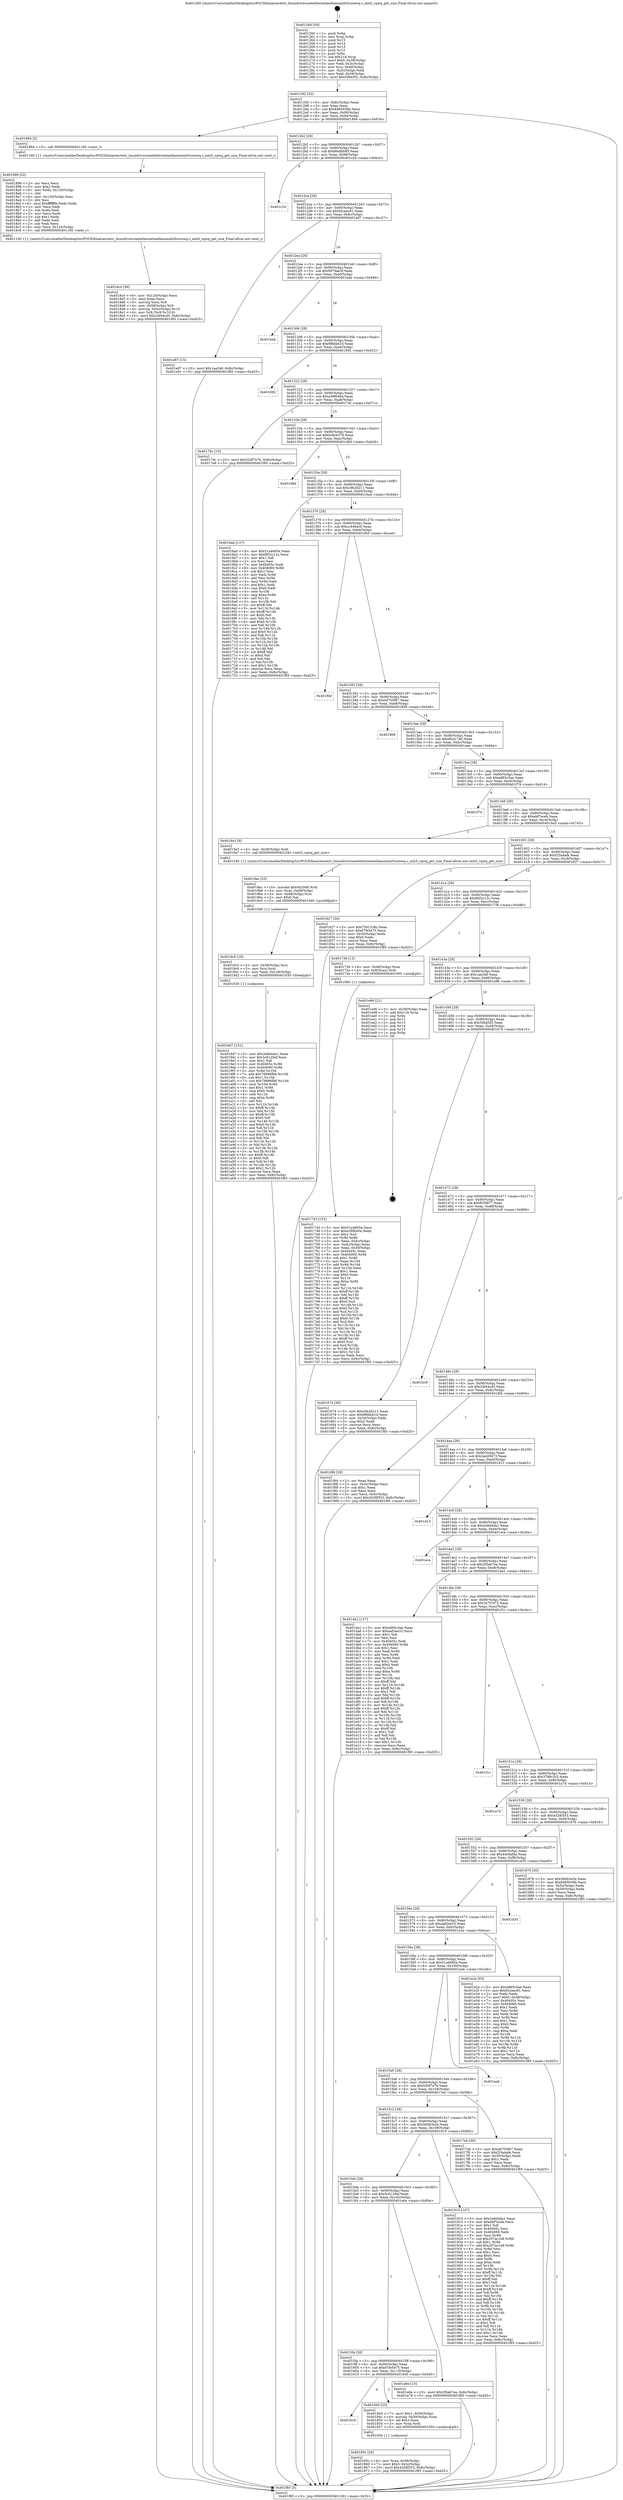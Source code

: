 digraph "0x401260" {
  label = "0x401260 (/mnt/c/Users/mathe/Desktop/tcc/POCII/binaries/extr_linuxdriversnetethernetmellanoxmlx5corewq.c_mlx5_cqwq_get_size_Final-ollvm.out::main(0))"
  labelloc = "t"
  node[shape=record]

  Entry [label="",width=0.3,height=0.3,shape=circle,fillcolor=black,style=filled]
  "0x401292" [label="{
     0x401292 [32]\l
     | [instrs]\l
     &nbsp;&nbsp;0x401292 \<+6\>: mov -0x8c(%rbp),%eax\l
     &nbsp;&nbsp;0x401298 \<+2\>: mov %eax,%ecx\l
     &nbsp;&nbsp;0x40129a \<+6\>: sub $0x8485039b,%ecx\l
     &nbsp;&nbsp;0x4012a0 \<+6\>: mov %eax,-0x90(%rbp)\l
     &nbsp;&nbsp;0x4012a6 \<+6\>: mov %ecx,-0x94(%rbp)\l
     &nbsp;&nbsp;0x4012ac \<+6\>: je 0000000000401894 \<main+0x634\>\l
  }"]
  "0x401894" [label="{
     0x401894 [5]\l
     | [instrs]\l
     &nbsp;&nbsp;0x401894 \<+5\>: call 0000000000401160 \<next_i\>\l
     | [calls]\l
     &nbsp;&nbsp;0x401160 \{1\} (/mnt/c/Users/mathe/Desktop/tcc/POCII/binaries/extr_linuxdriversnetethernetmellanoxmlx5corewq.c_mlx5_cqwq_get_size_Final-ollvm.out::next_i)\l
  }"]
  "0x4012b2" [label="{
     0x4012b2 [28]\l
     | [instrs]\l
     &nbsp;&nbsp;0x4012b2 \<+5\>: jmp 00000000004012b7 \<main+0x57\>\l
     &nbsp;&nbsp;0x4012b7 \<+6\>: mov -0x90(%rbp),%eax\l
     &nbsp;&nbsp;0x4012bd \<+5\>: sub $0x86afbb85,%eax\l
     &nbsp;&nbsp;0x4012c2 \<+6\>: mov %eax,-0x98(%rbp)\l
     &nbsp;&nbsp;0x4012c8 \<+6\>: je 0000000000401c24 \<main+0x9c4\>\l
  }"]
  Exit [label="",width=0.3,height=0.3,shape=circle,fillcolor=black,style=filled,peripheries=2]
  "0x401c24" [label="{
     0x401c24\l
  }", style=dashed]
  "0x4012ce" [label="{
     0x4012ce [28]\l
     | [instrs]\l
     &nbsp;&nbsp;0x4012ce \<+5\>: jmp 00000000004012d3 \<main+0x73\>\l
     &nbsp;&nbsp;0x4012d3 \<+6\>: mov -0x90(%rbp),%eax\l
     &nbsp;&nbsp;0x4012d9 \<+5\>: sub $0x92ceec81,%eax\l
     &nbsp;&nbsp;0x4012de \<+6\>: mov %eax,-0x9c(%rbp)\l
     &nbsp;&nbsp;0x4012e4 \<+6\>: je 0000000000401e87 \<main+0xc27\>\l
  }"]
  "0x4019d7" [label="{
     0x4019d7 [151]\l
     | [instrs]\l
     &nbsp;&nbsp;0x4019d7 \<+5\>: mov $0x2e8d4da1,%eax\l
     &nbsp;&nbsp;0x4019dc \<+5\>: mov $0x5c6129ef,%ecx\l
     &nbsp;&nbsp;0x4019e1 \<+2\>: mov $0x1,%dl\l
     &nbsp;&nbsp;0x4019e3 \<+8\>: mov 0x40405c,%r8d\l
     &nbsp;&nbsp;0x4019eb \<+8\>: mov 0x404060,%r9d\l
     &nbsp;&nbsp;0x4019f3 \<+3\>: mov %r8d,%r10d\l
     &nbsp;&nbsp;0x4019f6 \<+7\>: add $0x78896fb6,%r10d\l
     &nbsp;&nbsp;0x4019fd \<+4\>: sub $0x1,%r10d\l
     &nbsp;&nbsp;0x401a01 \<+7\>: sub $0x78896fb6,%r10d\l
     &nbsp;&nbsp;0x401a08 \<+4\>: imul %r10d,%r8d\l
     &nbsp;&nbsp;0x401a0c \<+4\>: and $0x1,%r8d\l
     &nbsp;&nbsp;0x401a10 \<+4\>: cmp $0x0,%r8d\l
     &nbsp;&nbsp;0x401a14 \<+4\>: sete %r11b\l
     &nbsp;&nbsp;0x401a18 \<+4\>: cmp $0xa,%r9d\l
     &nbsp;&nbsp;0x401a1c \<+3\>: setl %bl\l
     &nbsp;&nbsp;0x401a1f \<+3\>: mov %r11b,%r14b\l
     &nbsp;&nbsp;0x401a22 \<+4\>: xor $0xff,%r14b\l
     &nbsp;&nbsp;0x401a26 \<+3\>: mov %bl,%r15b\l
     &nbsp;&nbsp;0x401a29 \<+4\>: xor $0xff,%r15b\l
     &nbsp;&nbsp;0x401a2d \<+3\>: xor $0x0,%dl\l
     &nbsp;&nbsp;0x401a30 \<+3\>: mov %r14b,%r12b\l
     &nbsp;&nbsp;0x401a33 \<+4\>: and $0x0,%r12b\l
     &nbsp;&nbsp;0x401a37 \<+3\>: and %dl,%r11b\l
     &nbsp;&nbsp;0x401a3a \<+3\>: mov %r15b,%r13b\l
     &nbsp;&nbsp;0x401a3d \<+4\>: and $0x0,%r13b\l
     &nbsp;&nbsp;0x401a41 \<+2\>: and %dl,%bl\l
     &nbsp;&nbsp;0x401a43 \<+3\>: or %r11b,%r12b\l
     &nbsp;&nbsp;0x401a46 \<+3\>: or %bl,%r13b\l
     &nbsp;&nbsp;0x401a49 \<+3\>: xor %r13b,%r12b\l
     &nbsp;&nbsp;0x401a4c \<+3\>: or %r15b,%r14b\l
     &nbsp;&nbsp;0x401a4f \<+4\>: xor $0xff,%r14b\l
     &nbsp;&nbsp;0x401a53 \<+3\>: or $0x0,%dl\l
     &nbsp;&nbsp;0x401a56 \<+3\>: and %dl,%r14b\l
     &nbsp;&nbsp;0x401a59 \<+3\>: or %r14b,%r12b\l
     &nbsp;&nbsp;0x401a5c \<+4\>: test $0x1,%r12b\l
     &nbsp;&nbsp;0x401a60 \<+3\>: cmovne %ecx,%eax\l
     &nbsp;&nbsp;0x401a63 \<+6\>: mov %eax,-0x8c(%rbp)\l
     &nbsp;&nbsp;0x401a69 \<+5\>: jmp 0000000000401f85 \<main+0xd25\>\l
  }"]
  "0x401e87" [label="{
     0x401e87 [15]\l
     | [instrs]\l
     &nbsp;&nbsp;0x401e87 \<+10\>: movl $0x1aa348,-0x8c(%rbp)\l
     &nbsp;&nbsp;0x401e91 \<+5\>: jmp 0000000000401f85 \<main+0xd25\>\l
  }"]
  "0x4012ea" [label="{
     0x4012ea [28]\l
     | [instrs]\l
     &nbsp;&nbsp;0x4012ea \<+5\>: jmp 00000000004012ef \<main+0x8f\>\l
     &nbsp;&nbsp;0x4012ef \<+6\>: mov -0x90(%rbp),%eax\l
     &nbsp;&nbsp;0x4012f5 \<+5\>: sub $0x9979ae3f,%eax\l
     &nbsp;&nbsp;0x4012fa \<+6\>: mov %eax,-0xa0(%rbp)\l
     &nbsp;&nbsp;0x401300 \<+6\>: je 0000000000401bab \<main+0x94b\>\l
  }"]
  "0x4019c5" [label="{
     0x4019c5 [18]\l
     | [instrs]\l
     &nbsp;&nbsp;0x4019c5 \<+4\>: mov -0x58(%rbp),%rsi\l
     &nbsp;&nbsp;0x4019c9 \<+3\>: mov %rsi,%rdi\l
     &nbsp;&nbsp;0x4019cc \<+6\>: mov %eax,-0x128(%rbp)\l
     &nbsp;&nbsp;0x4019d2 \<+5\>: call 0000000000401030 \<free@plt\>\l
     | [calls]\l
     &nbsp;&nbsp;0x401030 \{1\} (unknown)\l
  }"]
  "0x401bab" [label="{
     0x401bab\l
  }", style=dashed]
  "0x401306" [label="{
     0x401306 [28]\l
     | [instrs]\l
     &nbsp;&nbsp;0x401306 \<+5\>: jmp 000000000040130b \<main+0xab\>\l
     &nbsp;&nbsp;0x40130b \<+6\>: mov -0x90(%rbp),%eax\l
     &nbsp;&nbsp;0x401311 \<+5\>: sub $0x9f6bbb1d,%eax\l
     &nbsp;&nbsp;0x401316 \<+6\>: mov %eax,-0xa4(%rbp)\l
     &nbsp;&nbsp;0x40131c \<+6\>: je 0000000000401692 \<main+0x432\>\l
  }"]
  "0x4019ac" [label="{
     0x4019ac [25]\l
     | [instrs]\l
     &nbsp;&nbsp;0x4019ac \<+10\>: movabs $0x4020d6,%rdi\l
     &nbsp;&nbsp;0x4019b6 \<+4\>: mov %rax,-0x68(%rbp)\l
     &nbsp;&nbsp;0x4019ba \<+4\>: mov -0x68(%rbp),%rsi\l
     &nbsp;&nbsp;0x4019be \<+2\>: mov $0x0,%al\l
     &nbsp;&nbsp;0x4019c0 \<+5\>: call 0000000000401040 \<printf@plt\>\l
     | [calls]\l
     &nbsp;&nbsp;0x401040 \{1\} (unknown)\l
  }"]
  "0x401692" [label="{
     0x401692\l
  }", style=dashed]
  "0x401322" [label="{
     0x401322 [28]\l
     | [instrs]\l
     &nbsp;&nbsp;0x401322 \<+5\>: jmp 0000000000401327 \<main+0xc7\>\l
     &nbsp;&nbsp;0x401327 \<+6\>: mov -0x90(%rbp),%eax\l
     &nbsp;&nbsp;0x40132d \<+5\>: sub $0xa58f640a,%eax\l
     &nbsp;&nbsp;0x401332 \<+6\>: mov %eax,-0xa8(%rbp)\l
     &nbsp;&nbsp;0x401338 \<+6\>: je 00000000004017dc \<main+0x57c\>\l
  }"]
  "0x4018cd" [label="{
     0x4018cd [39]\l
     | [instrs]\l
     &nbsp;&nbsp;0x4018cd \<+6\>: mov -0x124(%rbp),%ecx\l
     &nbsp;&nbsp;0x4018d3 \<+3\>: imul %eax,%ecx\l
     &nbsp;&nbsp;0x4018d6 \<+3\>: movslq %ecx,%r8\l
     &nbsp;&nbsp;0x4018d9 \<+4\>: mov -0x58(%rbp),%r9\l
     &nbsp;&nbsp;0x4018dd \<+4\>: movslq -0x5c(%rbp),%r10\l
     &nbsp;&nbsp;0x4018e1 \<+4\>: mov %r8,(%r9,%r10,8)\l
     &nbsp;&nbsp;0x4018e5 \<+10\>: movl $0x24f44cd5,-0x8c(%rbp)\l
     &nbsp;&nbsp;0x4018ef \<+5\>: jmp 0000000000401f85 \<main+0xd25\>\l
  }"]
  "0x4017dc" [label="{
     0x4017dc [15]\l
     | [instrs]\l
     &nbsp;&nbsp;0x4017dc \<+10\>: movl $0x520f7e7b,-0x8c(%rbp)\l
     &nbsp;&nbsp;0x4017e6 \<+5\>: jmp 0000000000401f85 \<main+0xd25\>\l
  }"]
  "0x40133e" [label="{
     0x40133e [28]\l
     | [instrs]\l
     &nbsp;&nbsp;0x40133e \<+5\>: jmp 0000000000401343 \<main+0xe3\>\l
     &nbsp;&nbsp;0x401343 \<+6\>: mov -0x90(%rbp),%eax\l
     &nbsp;&nbsp;0x401349 \<+5\>: sub $0xbc8c6379,%eax\l
     &nbsp;&nbsp;0x40134e \<+6\>: mov %eax,-0xac(%rbp)\l
     &nbsp;&nbsp;0x401354 \<+6\>: je 0000000000401d8d \<main+0xb2d\>\l
  }"]
  "0x401899" [label="{
     0x401899 [52]\l
     | [instrs]\l
     &nbsp;&nbsp;0x401899 \<+2\>: xor %ecx,%ecx\l
     &nbsp;&nbsp;0x40189b \<+5\>: mov $0x2,%edx\l
     &nbsp;&nbsp;0x4018a0 \<+6\>: mov %edx,-0x120(%rbp)\l
     &nbsp;&nbsp;0x4018a6 \<+1\>: cltd\l
     &nbsp;&nbsp;0x4018a7 \<+6\>: mov -0x120(%rbp),%esi\l
     &nbsp;&nbsp;0x4018ad \<+2\>: idiv %esi\l
     &nbsp;&nbsp;0x4018af \<+6\>: imul $0xfffffffe,%edx,%edx\l
     &nbsp;&nbsp;0x4018b5 \<+2\>: mov %ecx,%edi\l
     &nbsp;&nbsp;0x4018b7 \<+2\>: sub %edx,%edi\l
     &nbsp;&nbsp;0x4018b9 \<+2\>: mov %ecx,%edx\l
     &nbsp;&nbsp;0x4018bb \<+3\>: sub $0x1,%edx\l
     &nbsp;&nbsp;0x4018be \<+2\>: add %edx,%edi\l
     &nbsp;&nbsp;0x4018c0 \<+2\>: sub %edi,%ecx\l
     &nbsp;&nbsp;0x4018c2 \<+6\>: mov %ecx,-0x124(%rbp)\l
     &nbsp;&nbsp;0x4018c8 \<+5\>: call 0000000000401160 \<next_i\>\l
     | [calls]\l
     &nbsp;&nbsp;0x401160 \{1\} (/mnt/c/Users/mathe/Desktop/tcc/POCII/binaries/extr_linuxdriversnetethernetmellanoxmlx5corewq.c_mlx5_cqwq_get_size_Final-ollvm.out::next_i)\l
  }"]
  "0x401d8d" [label="{
     0x401d8d\l
  }", style=dashed]
  "0x40135a" [label="{
     0x40135a [28]\l
     | [instrs]\l
     &nbsp;&nbsp;0x40135a \<+5\>: jmp 000000000040135f \<main+0xff\>\l
     &nbsp;&nbsp;0x40135f \<+6\>: mov -0x90(%rbp),%eax\l
     &nbsp;&nbsp;0x401365 \<+5\>: sub $0xc9b26211,%eax\l
     &nbsp;&nbsp;0x40136a \<+6\>: mov %eax,-0xb0(%rbp)\l
     &nbsp;&nbsp;0x401370 \<+6\>: je 00000000004016ad \<main+0x44d\>\l
  }"]
  "0x40185c" [label="{
     0x40185c [26]\l
     | [instrs]\l
     &nbsp;&nbsp;0x40185c \<+4\>: mov %rax,-0x58(%rbp)\l
     &nbsp;&nbsp;0x401860 \<+7\>: movl $0x0,-0x5c(%rbp)\l
     &nbsp;&nbsp;0x401867 \<+10\>: movl $0x4328f353,-0x8c(%rbp)\l
     &nbsp;&nbsp;0x401871 \<+5\>: jmp 0000000000401f85 \<main+0xd25\>\l
  }"]
  "0x4016ad" [label="{
     0x4016ad [137]\l
     | [instrs]\l
     &nbsp;&nbsp;0x4016ad \<+5\>: mov $0x51a4665e,%eax\l
     &nbsp;&nbsp;0x4016b2 \<+5\>: mov $0xf602c12c,%ecx\l
     &nbsp;&nbsp;0x4016b7 \<+2\>: mov $0x1,%dl\l
     &nbsp;&nbsp;0x4016b9 \<+2\>: xor %esi,%esi\l
     &nbsp;&nbsp;0x4016bb \<+7\>: mov 0x40405c,%edi\l
     &nbsp;&nbsp;0x4016c2 \<+8\>: mov 0x404060,%r8d\l
     &nbsp;&nbsp;0x4016ca \<+3\>: sub $0x1,%esi\l
     &nbsp;&nbsp;0x4016cd \<+3\>: mov %edi,%r9d\l
     &nbsp;&nbsp;0x4016d0 \<+3\>: add %esi,%r9d\l
     &nbsp;&nbsp;0x4016d3 \<+4\>: imul %r9d,%edi\l
     &nbsp;&nbsp;0x4016d7 \<+3\>: and $0x1,%edi\l
     &nbsp;&nbsp;0x4016da \<+3\>: cmp $0x0,%edi\l
     &nbsp;&nbsp;0x4016dd \<+4\>: sete %r10b\l
     &nbsp;&nbsp;0x4016e1 \<+4\>: cmp $0xa,%r8d\l
     &nbsp;&nbsp;0x4016e5 \<+4\>: setl %r11b\l
     &nbsp;&nbsp;0x4016e9 \<+3\>: mov %r10b,%bl\l
     &nbsp;&nbsp;0x4016ec \<+3\>: xor $0xff,%bl\l
     &nbsp;&nbsp;0x4016ef \<+3\>: mov %r11b,%r14b\l
     &nbsp;&nbsp;0x4016f2 \<+4\>: xor $0xff,%r14b\l
     &nbsp;&nbsp;0x4016f6 \<+3\>: xor $0x0,%dl\l
     &nbsp;&nbsp;0x4016f9 \<+3\>: mov %bl,%r15b\l
     &nbsp;&nbsp;0x4016fc \<+4\>: and $0x0,%r15b\l
     &nbsp;&nbsp;0x401700 \<+3\>: and %dl,%r10b\l
     &nbsp;&nbsp;0x401703 \<+3\>: mov %r14b,%r12b\l
     &nbsp;&nbsp;0x401706 \<+4\>: and $0x0,%r12b\l
     &nbsp;&nbsp;0x40170a \<+3\>: and %dl,%r11b\l
     &nbsp;&nbsp;0x40170d \<+3\>: or %r10b,%r15b\l
     &nbsp;&nbsp;0x401710 \<+3\>: or %r11b,%r12b\l
     &nbsp;&nbsp;0x401713 \<+3\>: xor %r12b,%r15b\l
     &nbsp;&nbsp;0x401716 \<+3\>: or %r14b,%bl\l
     &nbsp;&nbsp;0x401719 \<+3\>: xor $0xff,%bl\l
     &nbsp;&nbsp;0x40171c \<+3\>: or $0x0,%dl\l
     &nbsp;&nbsp;0x40171f \<+2\>: and %dl,%bl\l
     &nbsp;&nbsp;0x401721 \<+3\>: or %bl,%r15b\l
     &nbsp;&nbsp;0x401724 \<+4\>: test $0x1,%r15b\l
     &nbsp;&nbsp;0x401728 \<+3\>: cmovne %ecx,%eax\l
     &nbsp;&nbsp;0x40172b \<+6\>: mov %eax,-0x8c(%rbp)\l
     &nbsp;&nbsp;0x401731 \<+5\>: jmp 0000000000401f85 \<main+0xd25\>\l
  }"]
  "0x401376" [label="{
     0x401376 [28]\l
     | [instrs]\l
     &nbsp;&nbsp;0x401376 \<+5\>: jmp 000000000040137b \<main+0x11b\>\l
     &nbsp;&nbsp;0x40137b \<+6\>: mov -0x90(%rbp),%eax\l
     &nbsp;&nbsp;0x401381 \<+5\>: sub $0xcc446ec0,%eax\l
     &nbsp;&nbsp;0x401386 \<+6\>: mov %eax,-0xb4(%rbp)\l
     &nbsp;&nbsp;0x40138c \<+6\>: je 0000000000401f0d \<main+0xcad\>\l
  }"]
  "0x401616" [label="{
     0x401616\l
  }", style=dashed]
  "0x401f0d" [label="{
     0x401f0d\l
  }", style=dashed]
  "0x401392" [label="{
     0x401392 [28]\l
     | [instrs]\l
     &nbsp;&nbsp;0x401392 \<+5\>: jmp 0000000000401397 \<main+0x137\>\l
     &nbsp;&nbsp;0x401397 \<+6\>: mov -0x90(%rbp),%eax\l
     &nbsp;&nbsp;0x40139d \<+5\>: sub $0xdd705f67,%eax\l
     &nbsp;&nbsp;0x4013a2 \<+6\>: mov %eax,-0xb8(%rbp)\l
     &nbsp;&nbsp;0x4013a8 \<+6\>: je 0000000000401809 \<main+0x5a9\>\l
  }"]
  "0x401845" [label="{
     0x401845 [23]\l
     | [instrs]\l
     &nbsp;&nbsp;0x401845 \<+7\>: movl $0x1,-0x50(%rbp)\l
     &nbsp;&nbsp;0x40184c \<+4\>: movslq -0x50(%rbp),%rax\l
     &nbsp;&nbsp;0x401850 \<+4\>: shl $0x3,%rax\l
     &nbsp;&nbsp;0x401854 \<+3\>: mov %rax,%rdi\l
     &nbsp;&nbsp;0x401857 \<+5\>: call 0000000000401050 \<malloc@plt\>\l
     | [calls]\l
     &nbsp;&nbsp;0x401050 \{1\} (unknown)\l
  }"]
  "0x401809" [label="{
     0x401809\l
  }", style=dashed]
  "0x4013ae" [label="{
     0x4013ae [28]\l
     | [instrs]\l
     &nbsp;&nbsp;0x4013ae \<+5\>: jmp 00000000004013b3 \<main+0x153\>\l
     &nbsp;&nbsp;0x4013b3 \<+6\>: mov -0x90(%rbp),%eax\l
     &nbsp;&nbsp;0x4013b9 \<+5\>: sub $0xdfcd1740,%eax\l
     &nbsp;&nbsp;0x4013be \<+6\>: mov %eax,-0xbc(%rbp)\l
     &nbsp;&nbsp;0x4013c4 \<+6\>: je 0000000000401aae \<main+0x84e\>\l
  }"]
  "0x4015fa" [label="{
     0x4015fa [28]\l
     | [instrs]\l
     &nbsp;&nbsp;0x4015fa \<+5\>: jmp 00000000004015ff \<main+0x39f\>\l
     &nbsp;&nbsp;0x4015ff \<+6\>: mov -0x90(%rbp),%eax\l
     &nbsp;&nbsp;0x401605 \<+5\>: sub $0x67fe5e75,%eax\l
     &nbsp;&nbsp;0x40160a \<+6\>: mov %eax,-0x110(%rbp)\l
     &nbsp;&nbsp;0x401610 \<+6\>: je 0000000000401845 \<main+0x5e5\>\l
  }"]
  "0x401aae" [label="{
     0x401aae\l
  }", style=dashed]
  "0x4013ca" [label="{
     0x4013ca [28]\l
     | [instrs]\l
     &nbsp;&nbsp;0x4013ca \<+5\>: jmp 00000000004013cf \<main+0x16f\>\l
     &nbsp;&nbsp;0x4013cf \<+6\>: mov -0x90(%rbp),%eax\l
     &nbsp;&nbsp;0x4013d5 \<+5\>: sub $0xe885c5ae,%eax\l
     &nbsp;&nbsp;0x4013da \<+6\>: mov %eax,-0xc0(%rbp)\l
     &nbsp;&nbsp;0x4013e0 \<+6\>: je 0000000000401f74 \<main+0xd14\>\l
  }"]
  "0x401a6e" [label="{
     0x401a6e [15]\l
     | [instrs]\l
     &nbsp;&nbsp;0x401a6e \<+10\>: movl $0x2f5ab7ea,-0x8c(%rbp)\l
     &nbsp;&nbsp;0x401a78 \<+5\>: jmp 0000000000401f85 \<main+0xd25\>\l
  }"]
  "0x401f74" [label="{
     0x401f74\l
  }", style=dashed]
  "0x4013e6" [label="{
     0x4013e6 [28]\l
     | [instrs]\l
     &nbsp;&nbsp;0x4013e6 \<+5\>: jmp 00000000004013eb \<main+0x18b\>\l
     &nbsp;&nbsp;0x4013eb \<+6\>: mov -0x90(%rbp),%eax\l
     &nbsp;&nbsp;0x4013f1 \<+5\>: sub $0xebf7eceb,%eax\l
     &nbsp;&nbsp;0x4013f6 \<+6\>: mov %eax,-0xc4(%rbp)\l
     &nbsp;&nbsp;0x4013fc \<+6\>: je 00000000004019a3 \<main+0x743\>\l
  }"]
  "0x4015de" [label="{
     0x4015de [28]\l
     | [instrs]\l
     &nbsp;&nbsp;0x4015de \<+5\>: jmp 00000000004015e3 \<main+0x383\>\l
     &nbsp;&nbsp;0x4015e3 \<+6\>: mov -0x90(%rbp),%eax\l
     &nbsp;&nbsp;0x4015e9 \<+5\>: sub $0x5c6129ef,%eax\l
     &nbsp;&nbsp;0x4015ee \<+6\>: mov %eax,-0x10c(%rbp)\l
     &nbsp;&nbsp;0x4015f4 \<+6\>: je 0000000000401a6e \<main+0x80e\>\l
  }"]
  "0x4019a3" [label="{
     0x4019a3 [9]\l
     | [instrs]\l
     &nbsp;&nbsp;0x4019a3 \<+4\>: mov -0x58(%rbp),%rdi\l
     &nbsp;&nbsp;0x4019a7 \<+5\>: call 0000000000401240 \<mlx5_cqwq_get_size\>\l
     | [calls]\l
     &nbsp;&nbsp;0x401240 \{1\} (/mnt/c/Users/mathe/Desktop/tcc/POCII/binaries/extr_linuxdriversnetethernetmellanoxmlx5corewq.c_mlx5_cqwq_get_size_Final-ollvm.out::mlx5_cqwq_get_size)\l
  }"]
  "0x401402" [label="{
     0x401402 [28]\l
     | [instrs]\l
     &nbsp;&nbsp;0x401402 \<+5\>: jmp 0000000000401407 \<main+0x1a7\>\l
     &nbsp;&nbsp;0x401407 \<+6\>: mov -0x90(%rbp),%eax\l
     &nbsp;&nbsp;0x40140d \<+5\>: sub $0xf25a4afe,%eax\l
     &nbsp;&nbsp;0x401412 \<+6\>: mov %eax,-0xc8(%rbp)\l
     &nbsp;&nbsp;0x401418 \<+6\>: je 0000000000401827 \<main+0x5c7\>\l
  }"]
  "0x401910" [label="{
     0x401910 [147]\l
     | [instrs]\l
     &nbsp;&nbsp;0x401910 \<+5\>: mov $0x2e8d4da1,%eax\l
     &nbsp;&nbsp;0x401915 \<+5\>: mov $0xebf7eceb,%ecx\l
     &nbsp;&nbsp;0x40191a \<+2\>: mov $0x1,%dl\l
     &nbsp;&nbsp;0x40191c \<+7\>: mov 0x40405c,%esi\l
     &nbsp;&nbsp;0x401923 \<+7\>: mov 0x404060,%edi\l
     &nbsp;&nbsp;0x40192a \<+3\>: mov %esi,%r8d\l
     &nbsp;&nbsp;0x40192d \<+7\>: sub $0x207ac1e9,%r8d\l
     &nbsp;&nbsp;0x401934 \<+4\>: sub $0x1,%r8d\l
     &nbsp;&nbsp;0x401938 \<+7\>: add $0x207ac1e9,%r8d\l
     &nbsp;&nbsp;0x40193f \<+4\>: imul %r8d,%esi\l
     &nbsp;&nbsp;0x401943 \<+3\>: and $0x1,%esi\l
     &nbsp;&nbsp;0x401946 \<+3\>: cmp $0x0,%esi\l
     &nbsp;&nbsp;0x401949 \<+4\>: sete %r9b\l
     &nbsp;&nbsp;0x40194d \<+3\>: cmp $0xa,%edi\l
     &nbsp;&nbsp;0x401950 \<+4\>: setl %r10b\l
     &nbsp;&nbsp;0x401954 \<+3\>: mov %r9b,%r11b\l
     &nbsp;&nbsp;0x401957 \<+4\>: xor $0xff,%r11b\l
     &nbsp;&nbsp;0x40195b \<+3\>: mov %r10b,%bl\l
     &nbsp;&nbsp;0x40195e \<+3\>: xor $0xff,%bl\l
     &nbsp;&nbsp;0x401961 \<+3\>: xor $0x1,%dl\l
     &nbsp;&nbsp;0x401964 \<+3\>: mov %r11b,%r14b\l
     &nbsp;&nbsp;0x401967 \<+4\>: and $0xff,%r14b\l
     &nbsp;&nbsp;0x40196b \<+3\>: and %dl,%r9b\l
     &nbsp;&nbsp;0x40196e \<+3\>: mov %bl,%r15b\l
     &nbsp;&nbsp;0x401971 \<+4\>: and $0xff,%r15b\l
     &nbsp;&nbsp;0x401975 \<+3\>: and %dl,%r10b\l
     &nbsp;&nbsp;0x401978 \<+3\>: or %r9b,%r14b\l
     &nbsp;&nbsp;0x40197b \<+3\>: or %r10b,%r15b\l
     &nbsp;&nbsp;0x40197e \<+3\>: xor %r15b,%r14b\l
     &nbsp;&nbsp;0x401981 \<+3\>: or %bl,%r11b\l
     &nbsp;&nbsp;0x401984 \<+4\>: xor $0xff,%r11b\l
     &nbsp;&nbsp;0x401988 \<+3\>: or $0x1,%dl\l
     &nbsp;&nbsp;0x40198b \<+3\>: and %dl,%r11b\l
     &nbsp;&nbsp;0x40198e \<+3\>: or %r11b,%r14b\l
     &nbsp;&nbsp;0x401991 \<+4\>: test $0x1,%r14b\l
     &nbsp;&nbsp;0x401995 \<+3\>: cmovne %ecx,%eax\l
     &nbsp;&nbsp;0x401998 \<+6\>: mov %eax,-0x8c(%rbp)\l
     &nbsp;&nbsp;0x40199e \<+5\>: jmp 0000000000401f85 \<main+0xd25\>\l
  }"]
  "0x401827" [label="{
     0x401827 [30]\l
     | [instrs]\l
     &nbsp;&nbsp;0x401827 \<+5\>: mov $0x7591328c,%eax\l
     &nbsp;&nbsp;0x40182c \<+5\>: mov $0x67fe5e75,%ecx\l
     &nbsp;&nbsp;0x401831 \<+3\>: mov -0x30(%rbp),%edx\l
     &nbsp;&nbsp;0x401834 \<+3\>: cmp $0x0,%edx\l
     &nbsp;&nbsp;0x401837 \<+3\>: cmove %ecx,%eax\l
     &nbsp;&nbsp;0x40183a \<+6\>: mov %eax,-0x8c(%rbp)\l
     &nbsp;&nbsp;0x401840 \<+5\>: jmp 0000000000401f85 \<main+0xd25\>\l
  }"]
  "0x40141e" [label="{
     0x40141e [28]\l
     | [instrs]\l
     &nbsp;&nbsp;0x40141e \<+5\>: jmp 0000000000401423 \<main+0x1c3\>\l
     &nbsp;&nbsp;0x401423 \<+6\>: mov -0x90(%rbp),%eax\l
     &nbsp;&nbsp;0x401429 \<+5\>: sub $0xf602c12c,%eax\l
     &nbsp;&nbsp;0x40142e \<+6\>: mov %eax,-0xcc(%rbp)\l
     &nbsp;&nbsp;0x401434 \<+6\>: je 0000000000401736 \<main+0x4d6\>\l
  }"]
  "0x4015c2" [label="{
     0x4015c2 [28]\l
     | [instrs]\l
     &nbsp;&nbsp;0x4015c2 \<+5\>: jmp 00000000004015c7 \<main+0x367\>\l
     &nbsp;&nbsp;0x4015c7 \<+6\>: mov -0x90(%rbp),%eax\l
     &nbsp;&nbsp;0x4015cd \<+5\>: sub $0x5b0b3e3e,%eax\l
     &nbsp;&nbsp;0x4015d2 \<+6\>: mov %eax,-0x108(%rbp)\l
     &nbsp;&nbsp;0x4015d8 \<+6\>: je 0000000000401910 \<main+0x6b0\>\l
  }"]
  "0x401736" [label="{
     0x401736 [13]\l
     | [instrs]\l
     &nbsp;&nbsp;0x401736 \<+4\>: mov -0x48(%rbp),%rax\l
     &nbsp;&nbsp;0x40173a \<+4\>: mov 0x8(%rax),%rdi\l
     &nbsp;&nbsp;0x40173e \<+5\>: call 0000000000401060 \<atoi@plt\>\l
     | [calls]\l
     &nbsp;&nbsp;0x401060 \{1\} (unknown)\l
  }"]
  "0x40143a" [label="{
     0x40143a [28]\l
     | [instrs]\l
     &nbsp;&nbsp;0x40143a \<+5\>: jmp 000000000040143f \<main+0x1df\>\l
     &nbsp;&nbsp;0x40143f \<+6\>: mov -0x90(%rbp),%eax\l
     &nbsp;&nbsp;0x401445 \<+5\>: sub $0x1aa348,%eax\l
     &nbsp;&nbsp;0x40144a \<+6\>: mov %eax,-0xd0(%rbp)\l
     &nbsp;&nbsp;0x401450 \<+6\>: je 0000000000401e96 \<main+0xc36\>\l
  }"]
  "0x4017eb" [label="{
     0x4017eb [30]\l
     | [instrs]\l
     &nbsp;&nbsp;0x4017eb \<+5\>: mov $0xdd705f67,%eax\l
     &nbsp;&nbsp;0x4017f0 \<+5\>: mov $0xf25a4afe,%ecx\l
     &nbsp;&nbsp;0x4017f5 \<+3\>: mov -0x30(%rbp),%edx\l
     &nbsp;&nbsp;0x4017f8 \<+3\>: cmp $0x1,%edx\l
     &nbsp;&nbsp;0x4017fb \<+3\>: cmovl %ecx,%eax\l
     &nbsp;&nbsp;0x4017fe \<+6\>: mov %eax,-0x8c(%rbp)\l
     &nbsp;&nbsp;0x401804 \<+5\>: jmp 0000000000401f85 \<main+0xd25\>\l
  }"]
  "0x401e96" [label="{
     0x401e96 [21]\l
     | [instrs]\l
     &nbsp;&nbsp;0x401e96 \<+3\>: mov -0x38(%rbp),%eax\l
     &nbsp;&nbsp;0x401e99 \<+7\>: add $0x118,%rsp\l
     &nbsp;&nbsp;0x401ea0 \<+1\>: pop %rbx\l
     &nbsp;&nbsp;0x401ea1 \<+2\>: pop %r12\l
     &nbsp;&nbsp;0x401ea3 \<+2\>: pop %r13\l
     &nbsp;&nbsp;0x401ea5 \<+2\>: pop %r14\l
     &nbsp;&nbsp;0x401ea7 \<+2\>: pop %r15\l
     &nbsp;&nbsp;0x401ea9 \<+1\>: pop %rbp\l
     &nbsp;&nbsp;0x401eaa \<+1\>: ret\l
  }"]
  "0x401456" [label="{
     0x401456 [28]\l
     | [instrs]\l
     &nbsp;&nbsp;0x401456 \<+5\>: jmp 000000000040145b \<main+0x1fb\>\l
     &nbsp;&nbsp;0x40145b \<+6\>: mov -0x90(%rbp),%eax\l
     &nbsp;&nbsp;0x401461 \<+5\>: sub $0x50bb5f2,%eax\l
     &nbsp;&nbsp;0x401466 \<+6\>: mov %eax,-0xd4(%rbp)\l
     &nbsp;&nbsp;0x40146c \<+6\>: je 0000000000401674 \<main+0x414\>\l
  }"]
  "0x4015a6" [label="{
     0x4015a6 [28]\l
     | [instrs]\l
     &nbsp;&nbsp;0x4015a6 \<+5\>: jmp 00000000004015ab \<main+0x34b\>\l
     &nbsp;&nbsp;0x4015ab \<+6\>: mov -0x90(%rbp),%eax\l
     &nbsp;&nbsp;0x4015b1 \<+5\>: sub $0x520f7e7b,%eax\l
     &nbsp;&nbsp;0x4015b6 \<+6\>: mov %eax,-0x104(%rbp)\l
     &nbsp;&nbsp;0x4015bc \<+6\>: je 00000000004017eb \<main+0x58b\>\l
  }"]
  "0x401674" [label="{
     0x401674 [30]\l
     | [instrs]\l
     &nbsp;&nbsp;0x401674 \<+5\>: mov $0xc9b26211,%eax\l
     &nbsp;&nbsp;0x401679 \<+5\>: mov $0x9f6bbb1d,%ecx\l
     &nbsp;&nbsp;0x40167e \<+3\>: mov -0x34(%rbp),%edx\l
     &nbsp;&nbsp;0x401681 \<+3\>: cmp $0x2,%edx\l
     &nbsp;&nbsp;0x401684 \<+3\>: cmovne %ecx,%eax\l
     &nbsp;&nbsp;0x401687 \<+6\>: mov %eax,-0x8c(%rbp)\l
     &nbsp;&nbsp;0x40168d \<+5\>: jmp 0000000000401f85 \<main+0xd25\>\l
  }"]
  "0x401472" [label="{
     0x401472 [28]\l
     | [instrs]\l
     &nbsp;&nbsp;0x401472 \<+5\>: jmp 0000000000401477 \<main+0x217\>\l
     &nbsp;&nbsp;0x401477 \<+6\>: mov -0x90(%rbp),%eax\l
     &nbsp;&nbsp;0x40147d \<+5\>: sub $0xf039877,%eax\l
     &nbsp;&nbsp;0x401482 \<+6\>: mov %eax,-0xd8(%rbp)\l
     &nbsp;&nbsp;0x401488 \<+6\>: je 0000000000401bc9 \<main+0x969\>\l
  }"]
  "0x401f85" [label="{
     0x401f85 [5]\l
     | [instrs]\l
     &nbsp;&nbsp;0x401f85 \<+5\>: jmp 0000000000401292 \<main+0x32\>\l
  }"]
  "0x401260" [label="{
     0x401260 [50]\l
     | [instrs]\l
     &nbsp;&nbsp;0x401260 \<+1\>: push %rbp\l
     &nbsp;&nbsp;0x401261 \<+3\>: mov %rsp,%rbp\l
     &nbsp;&nbsp;0x401264 \<+2\>: push %r15\l
     &nbsp;&nbsp;0x401266 \<+2\>: push %r14\l
     &nbsp;&nbsp;0x401268 \<+2\>: push %r13\l
     &nbsp;&nbsp;0x40126a \<+2\>: push %r12\l
     &nbsp;&nbsp;0x40126c \<+1\>: push %rbx\l
     &nbsp;&nbsp;0x40126d \<+7\>: sub $0x118,%rsp\l
     &nbsp;&nbsp;0x401274 \<+7\>: movl $0x0,-0x38(%rbp)\l
     &nbsp;&nbsp;0x40127b \<+3\>: mov %edi,-0x3c(%rbp)\l
     &nbsp;&nbsp;0x40127e \<+4\>: mov %rsi,-0x48(%rbp)\l
     &nbsp;&nbsp;0x401282 \<+3\>: mov -0x3c(%rbp),%edi\l
     &nbsp;&nbsp;0x401285 \<+3\>: mov %edi,-0x34(%rbp)\l
     &nbsp;&nbsp;0x401288 \<+10\>: movl $0x50bb5f2,-0x8c(%rbp)\l
  }"]
  "0x401743" [label="{
     0x401743 [153]\l
     | [instrs]\l
     &nbsp;&nbsp;0x401743 \<+5\>: mov $0x51a4665e,%ecx\l
     &nbsp;&nbsp;0x401748 \<+5\>: mov $0xa58f640a,%edx\l
     &nbsp;&nbsp;0x40174d \<+3\>: mov $0x1,%sil\l
     &nbsp;&nbsp;0x401750 \<+3\>: xor %r8d,%r8d\l
     &nbsp;&nbsp;0x401753 \<+3\>: mov %eax,-0x4c(%rbp)\l
     &nbsp;&nbsp;0x401756 \<+3\>: mov -0x4c(%rbp),%eax\l
     &nbsp;&nbsp;0x401759 \<+3\>: mov %eax,-0x30(%rbp)\l
     &nbsp;&nbsp;0x40175c \<+7\>: mov 0x40405c,%eax\l
     &nbsp;&nbsp;0x401763 \<+8\>: mov 0x404060,%r9d\l
     &nbsp;&nbsp;0x40176b \<+4\>: sub $0x1,%r8d\l
     &nbsp;&nbsp;0x40176f \<+3\>: mov %eax,%r10d\l
     &nbsp;&nbsp;0x401772 \<+3\>: add %r8d,%r10d\l
     &nbsp;&nbsp;0x401775 \<+4\>: imul %r10d,%eax\l
     &nbsp;&nbsp;0x401779 \<+3\>: and $0x1,%eax\l
     &nbsp;&nbsp;0x40177c \<+3\>: cmp $0x0,%eax\l
     &nbsp;&nbsp;0x40177f \<+4\>: sete %r11b\l
     &nbsp;&nbsp;0x401783 \<+4\>: cmp $0xa,%r9d\l
     &nbsp;&nbsp;0x401787 \<+3\>: setl %bl\l
     &nbsp;&nbsp;0x40178a \<+3\>: mov %r11b,%r14b\l
     &nbsp;&nbsp;0x40178d \<+4\>: xor $0xff,%r14b\l
     &nbsp;&nbsp;0x401791 \<+3\>: mov %bl,%r15b\l
     &nbsp;&nbsp;0x401794 \<+4\>: xor $0xff,%r15b\l
     &nbsp;&nbsp;0x401798 \<+4\>: xor $0x0,%sil\l
     &nbsp;&nbsp;0x40179c \<+3\>: mov %r14b,%r12b\l
     &nbsp;&nbsp;0x40179f \<+4\>: and $0x0,%r12b\l
     &nbsp;&nbsp;0x4017a3 \<+3\>: and %sil,%r11b\l
     &nbsp;&nbsp;0x4017a6 \<+3\>: mov %r15b,%r13b\l
     &nbsp;&nbsp;0x4017a9 \<+4\>: and $0x0,%r13b\l
     &nbsp;&nbsp;0x4017ad \<+3\>: and %sil,%bl\l
     &nbsp;&nbsp;0x4017b0 \<+3\>: or %r11b,%r12b\l
     &nbsp;&nbsp;0x4017b3 \<+3\>: or %bl,%r13b\l
     &nbsp;&nbsp;0x4017b6 \<+3\>: xor %r13b,%r12b\l
     &nbsp;&nbsp;0x4017b9 \<+3\>: or %r15b,%r14b\l
     &nbsp;&nbsp;0x4017bc \<+4\>: xor $0xff,%r14b\l
     &nbsp;&nbsp;0x4017c0 \<+4\>: or $0x0,%sil\l
     &nbsp;&nbsp;0x4017c4 \<+3\>: and %sil,%r14b\l
     &nbsp;&nbsp;0x4017c7 \<+3\>: or %r14b,%r12b\l
     &nbsp;&nbsp;0x4017ca \<+4\>: test $0x1,%r12b\l
     &nbsp;&nbsp;0x4017ce \<+3\>: cmovne %edx,%ecx\l
     &nbsp;&nbsp;0x4017d1 \<+6\>: mov %ecx,-0x8c(%rbp)\l
     &nbsp;&nbsp;0x4017d7 \<+5\>: jmp 0000000000401f85 \<main+0xd25\>\l
  }"]
  "0x401eab" [label="{
     0x401eab\l
  }", style=dashed]
  "0x401bc9" [label="{
     0x401bc9\l
  }", style=dashed]
  "0x40148e" [label="{
     0x40148e [28]\l
     | [instrs]\l
     &nbsp;&nbsp;0x40148e \<+5\>: jmp 0000000000401493 \<main+0x233\>\l
     &nbsp;&nbsp;0x401493 \<+6\>: mov -0x90(%rbp),%eax\l
     &nbsp;&nbsp;0x401499 \<+5\>: sub $0x24f44cd5,%eax\l
     &nbsp;&nbsp;0x40149e \<+6\>: mov %eax,-0xdc(%rbp)\l
     &nbsp;&nbsp;0x4014a4 \<+6\>: je 00000000004018f4 \<main+0x694\>\l
  }"]
  "0x40158a" [label="{
     0x40158a [28]\l
     | [instrs]\l
     &nbsp;&nbsp;0x40158a \<+5\>: jmp 000000000040158f \<main+0x32f\>\l
     &nbsp;&nbsp;0x40158f \<+6\>: mov -0x90(%rbp),%eax\l
     &nbsp;&nbsp;0x401595 \<+5\>: sub $0x51a4665e,%eax\l
     &nbsp;&nbsp;0x40159a \<+6\>: mov %eax,-0x100(%rbp)\l
     &nbsp;&nbsp;0x4015a0 \<+6\>: je 0000000000401eab \<main+0xc4b\>\l
  }"]
  "0x4018f4" [label="{
     0x4018f4 [28]\l
     | [instrs]\l
     &nbsp;&nbsp;0x4018f4 \<+2\>: xor %eax,%eax\l
     &nbsp;&nbsp;0x4018f6 \<+3\>: mov -0x5c(%rbp),%ecx\l
     &nbsp;&nbsp;0x4018f9 \<+3\>: sub $0x1,%eax\l
     &nbsp;&nbsp;0x4018fc \<+2\>: sub %eax,%ecx\l
     &nbsp;&nbsp;0x4018fe \<+3\>: mov %ecx,-0x5c(%rbp)\l
     &nbsp;&nbsp;0x401901 \<+10\>: movl $0x4328f353,-0x8c(%rbp)\l
     &nbsp;&nbsp;0x40190b \<+5\>: jmp 0000000000401f85 \<main+0xd25\>\l
  }"]
  "0x4014aa" [label="{
     0x4014aa [28]\l
     | [instrs]\l
     &nbsp;&nbsp;0x4014aa \<+5\>: jmp 00000000004014af \<main+0x24f\>\l
     &nbsp;&nbsp;0x4014af \<+6\>: mov -0x90(%rbp),%eax\l
     &nbsp;&nbsp;0x4014b5 \<+5\>: sub $0x2ad29473,%eax\l
     &nbsp;&nbsp;0x4014ba \<+6\>: mov %eax,-0xe0(%rbp)\l
     &nbsp;&nbsp;0x4014c0 \<+6\>: je 0000000000401d13 \<main+0xab3\>\l
  }"]
  "0x401e2a" [label="{
     0x401e2a [93]\l
     | [instrs]\l
     &nbsp;&nbsp;0x401e2a \<+5\>: mov $0xe885c5ae,%eax\l
     &nbsp;&nbsp;0x401e2f \<+5\>: mov $0x92ceec81,%ecx\l
     &nbsp;&nbsp;0x401e34 \<+2\>: xor %edx,%edx\l
     &nbsp;&nbsp;0x401e36 \<+7\>: movl $0x0,-0x38(%rbp)\l
     &nbsp;&nbsp;0x401e3d \<+7\>: mov 0x40405c,%esi\l
     &nbsp;&nbsp;0x401e44 \<+7\>: mov 0x404060,%edi\l
     &nbsp;&nbsp;0x401e4b \<+3\>: sub $0x1,%edx\l
     &nbsp;&nbsp;0x401e4e \<+3\>: mov %esi,%r8d\l
     &nbsp;&nbsp;0x401e51 \<+3\>: add %edx,%r8d\l
     &nbsp;&nbsp;0x401e54 \<+4\>: imul %r8d,%esi\l
     &nbsp;&nbsp;0x401e58 \<+3\>: and $0x1,%esi\l
     &nbsp;&nbsp;0x401e5b \<+3\>: cmp $0x0,%esi\l
     &nbsp;&nbsp;0x401e5e \<+4\>: sete %r9b\l
     &nbsp;&nbsp;0x401e62 \<+3\>: cmp $0xa,%edi\l
     &nbsp;&nbsp;0x401e65 \<+4\>: setl %r10b\l
     &nbsp;&nbsp;0x401e69 \<+3\>: mov %r9b,%r11b\l
     &nbsp;&nbsp;0x401e6c \<+3\>: and %r10b,%r11b\l
     &nbsp;&nbsp;0x401e6f \<+3\>: xor %r10b,%r9b\l
     &nbsp;&nbsp;0x401e72 \<+3\>: or %r9b,%r11b\l
     &nbsp;&nbsp;0x401e75 \<+4\>: test $0x1,%r11b\l
     &nbsp;&nbsp;0x401e79 \<+3\>: cmovne %ecx,%eax\l
     &nbsp;&nbsp;0x401e7c \<+6\>: mov %eax,-0x8c(%rbp)\l
     &nbsp;&nbsp;0x401e82 \<+5\>: jmp 0000000000401f85 \<main+0xd25\>\l
  }"]
  "0x401d13" [label="{
     0x401d13\l
  }", style=dashed]
  "0x4014c6" [label="{
     0x4014c6 [28]\l
     | [instrs]\l
     &nbsp;&nbsp;0x4014c6 \<+5\>: jmp 00000000004014cb \<main+0x26b\>\l
     &nbsp;&nbsp;0x4014cb \<+6\>: mov -0x90(%rbp),%eax\l
     &nbsp;&nbsp;0x4014d1 \<+5\>: sub $0x2e8d4da1,%eax\l
     &nbsp;&nbsp;0x4014d6 \<+6\>: mov %eax,-0xe4(%rbp)\l
     &nbsp;&nbsp;0x4014dc \<+6\>: je 0000000000401eca \<main+0xc6a\>\l
  }"]
  "0x40156e" [label="{
     0x40156e [28]\l
     | [instrs]\l
     &nbsp;&nbsp;0x40156e \<+5\>: jmp 0000000000401573 \<main+0x313\>\l
     &nbsp;&nbsp;0x401573 \<+6\>: mov -0x90(%rbp),%eax\l
     &nbsp;&nbsp;0x401579 \<+5\>: sub $0x4af2ee33,%eax\l
     &nbsp;&nbsp;0x40157e \<+6\>: mov %eax,-0xfc(%rbp)\l
     &nbsp;&nbsp;0x401584 \<+6\>: je 0000000000401e2a \<main+0xbca\>\l
  }"]
  "0x401eca" [label="{
     0x401eca\l
  }", style=dashed]
  "0x4014e2" [label="{
     0x4014e2 [28]\l
     | [instrs]\l
     &nbsp;&nbsp;0x4014e2 \<+5\>: jmp 00000000004014e7 \<main+0x287\>\l
     &nbsp;&nbsp;0x4014e7 \<+6\>: mov -0x90(%rbp),%eax\l
     &nbsp;&nbsp;0x4014ed \<+5\>: sub $0x2f5ab7ea,%eax\l
     &nbsp;&nbsp;0x4014f2 \<+6\>: mov %eax,-0xe8(%rbp)\l
     &nbsp;&nbsp;0x4014f8 \<+6\>: je 0000000000401da1 \<main+0xb41\>\l
  }"]
  "0x401d35" [label="{
     0x401d35\l
  }", style=dashed]
  "0x401da1" [label="{
     0x401da1 [137]\l
     | [instrs]\l
     &nbsp;&nbsp;0x401da1 \<+5\>: mov $0xe885c5ae,%eax\l
     &nbsp;&nbsp;0x401da6 \<+5\>: mov $0x4af2ee33,%ecx\l
     &nbsp;&nbsp;0x401dab \<+2\>: mov $0x1,%dl\l
     &nbsp;&nbsp;0x401dad \<+2\>: xor %esi,%esi\l
     &nbsp;&nbsp;0x401daf \<+7\>: mov 0x40405c,%edi\l
     &nbsp;&nbsp;0x401db6 \<+8\>: mov 0x404060,%r8d\l
     &nbsp;&nbsp;0x401dbe \<+3\>: sub $0x1,%esi\l
     &nbsp;&nbsp;0x401dc1 \<+3\>: mov %edi,%r9d\l
     &nbsp;&nbsp;0x401dc4 \<+3\>: add %esi,%r9d\l
     &nbsp;&nbsp;0x401dc7 \<+4\>: imul %r9d,%edi\l
     &nbsp;&nbsp;0x401dcb \<+3\>: and $0x1,%edi\l
     &nbsp;&nbsp;0x401dce \<+3\>: cmp $0x0,%edi\l
     &nbsp;&nbsp;0x401dd1 \<+4\>: sete %r10b\l
     &nbsp;&nbsp;0x401dd5 \<+4\>: cmp $0xa,%r8d\l
     &nbsp;&nbsp;0x401dd9 \<+4\>: setl %r11b\l
     &nbsp;&nbsp;0x401ddd \<+3\>: mov %r10b,%bl\l
     &nbsp;&nbsp;0x401de0 \<+3\>: xor $0xff,%bl\l
     &nbsp;&nbsp;0x401de3 \<+3\>: mov %r11b,%r14b\l
     &nbsp;&nbsp;0x401de6 \<+4\>: xor $0xff,%r14b\l
     &nbsp;&nbsp;0x401dea \<+3\>: xor $0x1,%dl\l
     &nbsp;&nbsp;0x401ded \<+3\>: mov %bl,%r15b\l
     &nbsp;&nbsp;0x401df0 \<+4\>: and $0xff,%r15b\l
     &nbsp;&nbsp;0x401df4 \<+3\>: and %dl,%r10b\l
     &nbsp;&nbsp;0x401df7 \<+3\>: mov %r14b,%r12b\l
     &nbsp;&nbsp;0x401dfa \<+4\>: and $0xff,%r12b\l
     &nbsp;&nbsp;0x401dfe \<+3\>: and %dl,%r11b\l
     &nbsp;&nbsp;0x401e01 \<+3\>: or %r10b,%r15b\l
     &nbsp;&nbsp;0x401e04 \<+3\>: or %r11b,%r12b\l
     &nbsp;&nbsp;0x401e07 \<+3\>: xor %r12b,%r15b\l
     &nbsp;&nbsp;0x401e0a \<+3\>: or %r14b,%bl\l
     &nbsp;&nbsp;0x401e0d \<+3\>: xor $0xff,%bl\l
     &nbsp;&nbsp;0x401e10 \<+3\>: or $0x1,%dl\l
     &nbsp;&nbsp;0x401e13 \<+2\>: and %dl,%bl\l
     &nbsp;&nbsp;0x401e15 \<+3\>: or %bl,%r15b\l
     &nbsp;&nbsp;0x401e18 \<+4\>: test $0x1,%r15b\l
     &nbsp;&nbsp;0x401e1c \<+3\>: cmovne %ecx,%eax\l
     &nbsp;&nbsp;0x401e1f \<+6\>: mov %eax,-0x8c(%rbp)\l
     &nbsp;&nbsp;0x401e25 \<+5\>: jmp 0000000000401f85 \<main+0xd25\>\l
  }"]
  "0x4014fe" [label="{
     0x4014fe [28]\l
     | [instrs]\l
     &nbsp;&nbsp;0x4014fe \<+5\>: jmp 0000000000401503 \<main+0x2a3\>\l
     &nbsp;&nbsp;0x401503 \<+6\>: mov -0x90(%rbp),%eax\l
     &nbsp;&nbsp;0x401509 \<+5\>: sub $0x347f7d72,%eax\l
     &nbsp;&nbsp;0x40150e \<+6\>: mov %eax,-0xec(%rbp)\l
     &nbsp;&nbsp;0x401514 \<+6\>: je 0000000000401f1c \<main+0xcbc\>\l
  }"]
  "0x401552" [label="{
     0x401552 [28]\l
     | [instrs]\l
     &nbsp;&nbsp;0x401552 \<+5\>: jmp 0000000000401557 \<main+0x2f7\>\l
     &nbsp;&nbsp;0x401557 \<+6\>: mov -0x90(%rbp),%eax\l
     &nbsp;&nbsp;0x40155d \<+5\>: sub $0x44c8afda,%eax\l
     &nbsp;&nbsp;0x401562 \<+6\>: mov %eax,-0xf8(%rbp)\l
     &nbsp;&nbsp;0x401568 \<+6\>: je 0000000000401d35 \<main+0xad5\>\l
  }"]
  "0x401f1c" [label="{
     0x401f1c\l
  }", style=dashed]
  "0x40151a" [label="{
     0x40151a [28]\l
     | [instrs]\l
     &nbsp;&nbsp;0x40151a \<+5\>: jmp 000000000040151f \<main+0x2bf\>\l
     &nbsp;&nbsp;0x40151f \<+6\>: mov -0x90(%rbp),%eax\l
     &nbsp;&nbsp;0x401525 \<+5\>: sub $0x3788c3c3,%eax\l
     &nbsp;&nbsp;0x40152a \<+6\>: mov %eax,-0xf0(%rbp)\l
     &nbsp;&nbsp;0x401530 \<+6\>: je 0000000000401a7d \<main+0x81d\>\l
  }"]
  "0x401876" [label="{
     0x401876 [30]\l
     | [instrs]\l
     &nbsp;&nbsp;0x401876 \<+5\>: mov $0x5b0b3e3e,%eax\l
     &nbsp;&nbsp;0x40187b \<+5\>: mov $0x8485039b,%ecx\l
     &nbsp;&nbsp;0x401880 \<+3\>: mov -0x5c(%rbp),%edx\l
     &nbsp;&nbsp;0x401883 \<+3\>: cmp -0x50(%rbp),%edx\l
     &nbsp;&nbsp;0x401886 \<+3\>: cmovl %ecx,%eax\l
     &nbsp;&nbsp;0x401889 \<+6\>: mov %eax,-0x8c(%rbp)\l
     &nbsp;&nbsp;0x40188f \<+5\>: jmp 0000000000401f85 \<main+0xd25\>\l
  }"]
  "0x401a7d" [label="{
     0x401a7d\l
  }", style=dashed]
  "0x401536" [label="{
     0x401536 [28]\l
     | [instrs]\l
     &nbsp;&nbsp;0x401536 \<+5\>: jmp 000000000040153b \<main+0x2db\>\l
     &nbsp;&nbsp;0x40153b \<+6\>: mov -0x90(%rbp),%eax\l
     &nbsp;&nbsp;0x401541 \<+5\>: sub $0x4328f353,%eax\l
     &nbsp;&nbsp;0x401546 \<+6\>: mov %eax,-0xf4(%rbp)\l
     &nbsp;&nbsp;0x40154c \<+6\>: je 0000000000401876 \<main+0x616\>\l
  }"]
  Entry -> "0x401260" [label=" 1"]
  "0x401292" -> "0x401894" [label=" 1"]
  "0x401292" -> "0x4012b2" [label=" 17"]
  "0x401e96" -> Exit [label=" 1"]
  "0x4012b2" -> "0x401c24" [label=" 0"]
  "0x4012b2" -> "0x4012ce" [label=" 17"]
  "0x401e87" -> "0x401f85" [label=" 1"]
  "0x4012ce" -> "0x401e87" [label=" 1"]
  "0x4012ce" -> "0x4012ea" [label=" 16"]
  "0x401e2a" -> "0x401f85" [label=" 1"]
  "0x4012ea" -> "0x401bab" [label=" 0"]
  "0x4012ea" -> "0x401306" [label=" 16"]
  "0x401da1" -> "0x401f85" [label=" 1"]
  "0x401306" -> "0x401692" [label=" 0"]
  "0x401306" -> "0x401322" [label=" 16"]
  "0x401a6e" -> "0x401f85" [label=" 1"]
  "0x401322" -> "0x4017dc" [label=" 1"]
  "0x401322" -> "0x40133e" [label=" 15"]
  "0x4019d7" -> "0x401f85" [label=" 1"]
  "0x40133e" -> "0x401d8d" [label=" 0"]
  "0x40133e" -> "0x40135a" [label=" 15"]
  "0x4019c5" -> "0x4019d7" [label=" 1"]
  "0x40135a" -> "0x4016ad" [label=" 1"]
  "0x40135a" -> "0x401376" [label=" 14"]
  "0x4019ac" -> "0x4019c5" [label=" 1"]
  "0x401376" -> "0x401f0d" [label=" 0"]
  "0x401376" -> "0x401392" [label=" 14"]
  "0x4019a3" -> "0x4019ac" [label=" 1"]
  "0x401392" -> "0x401809" [label=" 0"]
  "0x401392" -> "0x4013ae" [label=" 14"]
  "0x401910" -> "0x401f85" [label=" 1"]
  "0x4013ae" -> "0x401aae" [label=" 0"]
  "0x4013ae" -> "0x4013ca" [label=" 14"]
  "0x4018cd" -> "0x401f85" [label=" 1"]
  "0x4013ca" -> "0x401f74" [label=" 0"]
  "0x4013ca" -> "0x4013e6" [label=" 14"]
  "0x401899" -> "0x4018cd" [label=" 1"]
  "0x4013e6" -> "0x4019a3" [label=" 1"]
  "0x4013e6" -> "0x401402" [label=" 13"]
  "0x401876" -> "0x401f85" [label=" 2"]
  "0x401402" -> "0x401827" [label=" 1"]
  "0x401402" -> "0x40141e" [label=" 12"]
  "0x40185c" -> "0x401f85" [label=" 1"]
  "0x40141e" -> "0x401736" [label=" 1"]
  "0x40141e" -> "0x40143a" [label=" 11"]
  "0x4015fa" -> "0x401616" [label=" 0"]
  "0x40143a" -> "0x401e96" [label=" 1"]
  "0x40143a" -> "0x401456" [label=" 10"]
  "0x4015fa" -> "0x401845" [label=" 1"]
  "0x401456" -> "0x401674" [label=" 1"]
  "0x401456" -> "0x401472" [label=" 9"]
  "0x401674" -> "0x401f85" [label=" 1"]
  "0x401260" -> "0x401292" [label=" 1"]
  "0x401f85" -> "0x401292" [label=" 17"]
  "0x4016ad" -> "0x401f85" [label=" 1"]
  "0x401736" -> "0x401743" [label=" 1"]
  "0x401743" -> "0x401f85" [label=" 1"]
  "0x4017dc" -> "0x401f85" [label=" 1"]
  "0x4015de" -> "0x4015fa" [label=" 1"]
  "0x401472" -> "0x401bc9" [label=" 0"]
  "0x401472" -> "0x40148e" [label=" 9"]
  "0x4015de" -> "0x401a6e" [label=" 1"]
  "0x40148e" -> "0x4018f4" [label=" 1"]
  "0x40148e" -> "0x4014aa" [label=" 8"]
  "0x4015c2" -> "0x4015de" [label=" 2"]
  "0x4014aa" -> "0x401d13" [label=" 0"]
  "0x4014aa" -> "0x4014c6" [label=" 8"]
  "0x4015c2" -> "0x401910" [label=" 1"]
  "0x4014c6" -> "0x401eca" [label=" 0"]
  "0x4014c6" -> "0x4014e2" [label=" 8"]
  "0x401827" -> "0x401f85" [label=" 1"]
  "0x4014e2" -> "0x401da1" [label=" 1"]
  "0x4014e2" -> "0x4014fe" [label=" 7"]
  "0x4017eb" -> "0x401f85" [label=" 1"]
  "0x4014fe" -> "0x401f1c" [label=" 0"]
  "0x4014fe" -> "0x40151a" [label=" 7"]
  "0x4015a6" -> "0x4017eb" [label=" 1"]
  "0x40151a" -> "0x401a7d" [label=" 0"]
  "0x40151a" -> "0x401536" [label=" 7"]
  "0x4018f4" -> "0x401f85" [label=" 1"]
  "0x401536" -> "0x401876" [label=" 2"]
  "0x401536" -> "0x401552" [label=" 5"]
  "0x4015a6" -> "0x4015c2" [label=" 3"]
  "0x401552" -> "0x401d35" [label=" 0"]
  "0x401552" -> "0x40156e" [label=" 5"]
  "0x401845" -> "0x40185c" [label=" 1"]
  "0x40156e" -> "0x401e2a" [label=" 1"]
  "0x40156e" -> "0x40158a" [label=" 4"]
  "0x401894" -> "0x401899" [label=" 1"]
  "0x40158a" -> "0x401eab" [label=" 0"]
  "0x40158a" -> "0x4015a6" [label=" 4"]
}
